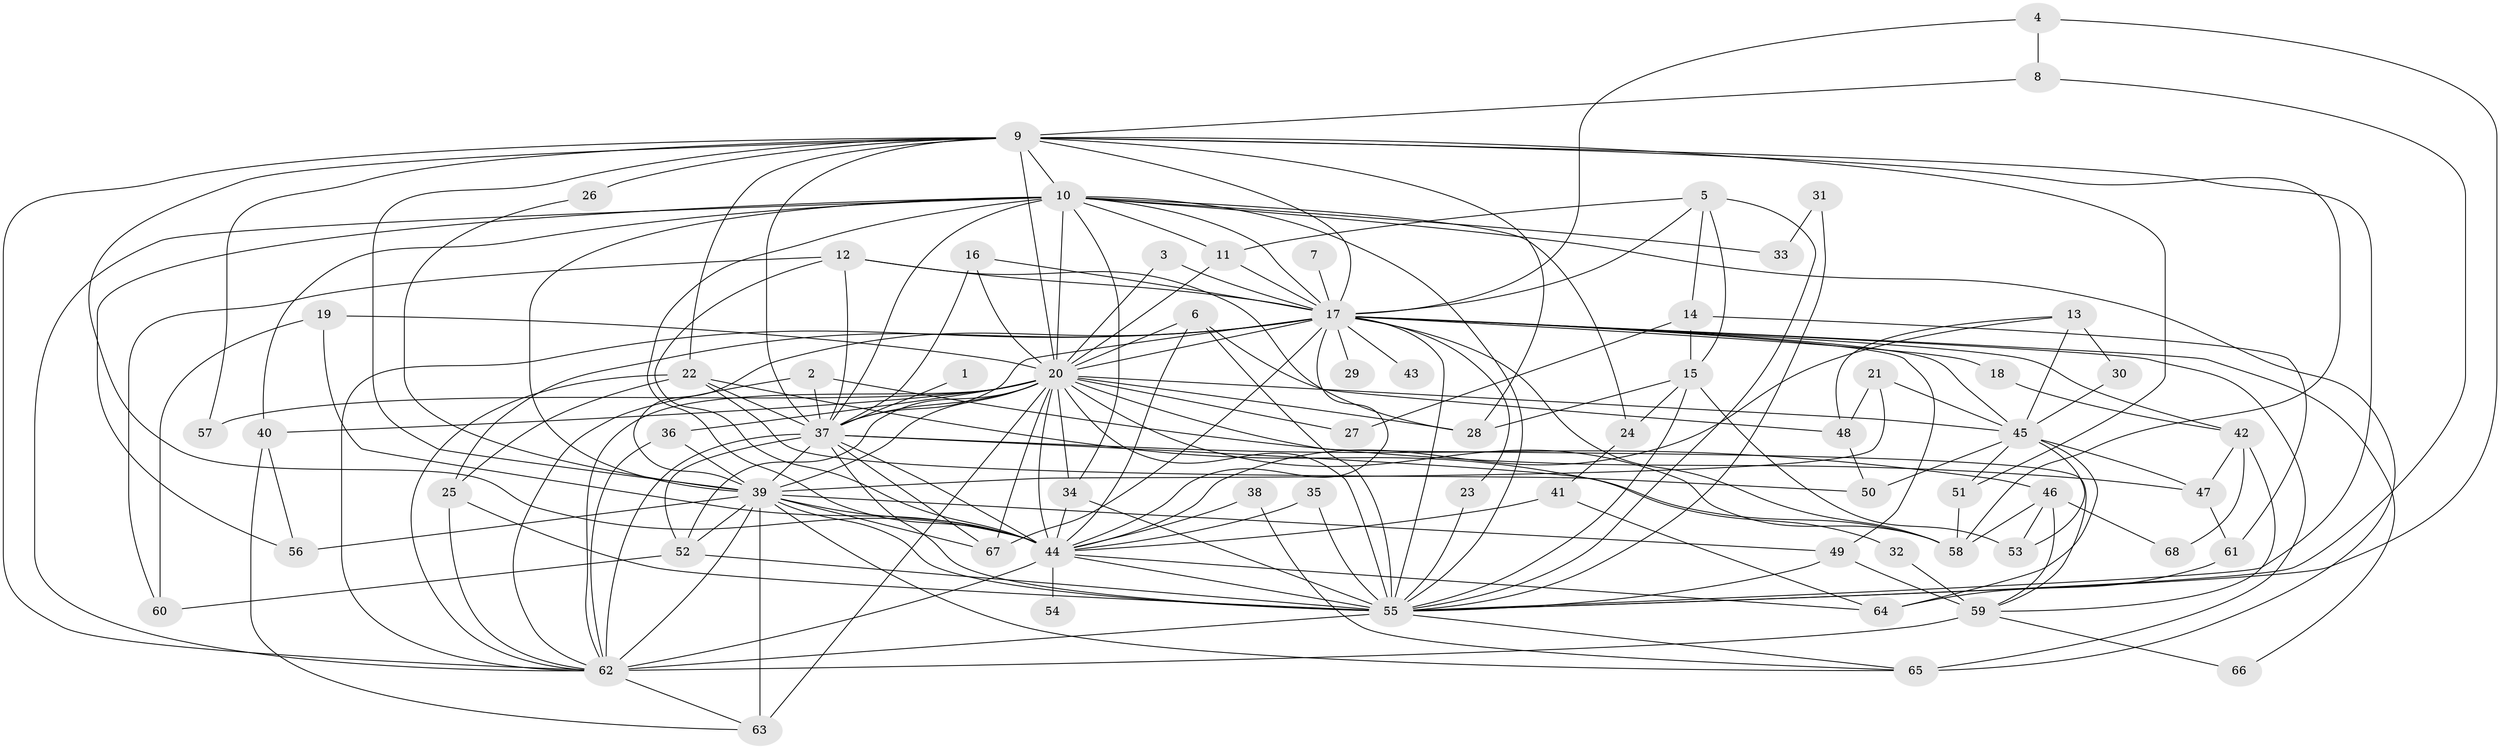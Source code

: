 // original degree distribution, {20: 0.007352941176470588, 18: 0.022058823529411766, 39: 0.007352941176470588, 27: 0.007352941176470588, 23: 0.014705882352941176, 26: 0.007352941176470588, 22: 0.007352941176470588, 8: 0.007352941176470588, 4: 0.08823529411764706, 13: 0.007352941176470588, 2: 0.5220588235294118, 3: 0.22794117647058823, 6: 0.029411764705882353, 5: 0.03676470588235294, 7: 0.007352941176470588}
// Generated by graph-tools (version 1.1) at 2025/01/03/09/25 03:01:14]
// undirected, 68 vertices, 184 edges
graph export_dot {
graph [start="1"]
  node [color=gray90,style=filled];
  1;
  2;
  3;
  4;
  5;
  6;
  7;
  8;
  9;
  10;
  11;
  12;
  13;
  14;
  15;
  16;
  17;
  18;
  19;
  20;
  21;
  22;
  23;
  24;
  25;
  26;
  27;
  28;
  29;
  30;
  31;
  32;
  33;
  34;
  35;
  36;
  37;
  38;
  39;
  40;
  41;
  42;
  43;
  44;
  45;
  46;
  47;
  48;
  49;
  50;
  51;
  52;
  53;
  54;
  55;
  56;
  57;
  58;
  59;
  60;
  61;
  62;
  63;
  64;
  65;
  66;
  67;
  68;
  1 -- 37 [weight=1.0];
  2 -- 37 [weight=1.0];
  2 -- 47 [weight=1.0];
  2 -- 62 [weight=1.0];
  3 -- 17 [weight=2.0];
  3 -- 20 [weight=1.0];
  4 -- 8 [weight=1.0];
  4 -- 17 [weight=1.0];
  4 -- 55 [weight=1.0];
  5 -- 11 [weight=1.0];
  5 -- 14 [weight=1.0];
  5 -- 15 [weight=1.0];
  5 -- 17 [weight=1.0];
  5 -- 55 [weight=1.0];
  6 -- 20 [weight=1.0];
  6 -- 44 [weight=1.0];
  6 -- 48 [weight=1.0];
  6 -- 55 [weight=1.0];
  7 -- 17 [weight=1.0];
  8 -- 9 [weight=1.0];
  8 -- 55 [weight=1.0];
  9 -- 10 [weight=1.0];
  9 -- 17 [weight=2.0];
  9 -- 20 [weight=2.0];
  9 -- 22 [weight=1.0];
  9 -- 26 [weight=2.0];
  9 -- 28 [weight=1.0];
  9 -- 37 [weight=1.0];
  9 -- 39 [weight=1.0];
  9 -- 44 [weight=1.0];
  9 -- 51 [weight=1.0];
  9 -- 55 [weight=1.0];
  9 -- 57 [weight=1.0];
  9 -- 58 [weight=1.0];
  9 -- 62 [weight=1.0];
  10 -- 11 [weight=1.0];
  10 -- 17 [weight=1.0];
  10 -- 20 [weight=3.0];
  10 -- 24 [weight=1.0];
  10 -- 33 [weight=1.0];
  10 -- 34 [weight=1.0];
  10 -- 37 [weight=1.0];
  10 -- 39 [weight=1.0];
  10 -- 40 [weight=1.0];
  10 -- 44 [weight=1.0];
  10 -- 55 [weight=1.0];
  10 -- 56 [weight=1.0];
  10 -- 62 [weight=1.0];
  10 -- 65 [weight=1.0];
  11 -- 17 [weight=1.0];
  11 -- 20 [weight=1.0];
  12 -- 17 [weight=1.0];
  12 -- 28 [weight=1.0];
  12 -- 37 [weight=1.0];
  12 -- 44 [weight=1.0];
  12 -- 60 [weight=1.0];
  13 -- 30 [weight=1.0];
  13 -- 44 [weight=1.0];
  13 -- 45 [weight=2.0];
  13 -- 48 [weight=1.0];
  14 -- 15 [weight=1.0];
  14 -- 27 [weight=1.0];
  14 -- 61 [weight=1.0];
  15 -- 24 [weight=1.0];
  15 -- 28 [weight=1.0];
  15 -- 53 [weight=1.0];
  15 -- 55 [weight=2.0];
  16 -- 17 [weight=1.0];
  16 -- 20 [weight=1.0];
  16 -- 37 [weight=1.0];
  17 -- 18 [weight=1.0];
  17 -- 20 [weight=3.0];
  17 -- 23 [weight=1.0];
  17 -- 25 [weight=1.0];
  17 -- 29 [weight=1.0];
  17 -- 37 [weight=3.0];
  17 -- 39 [weight=1.0];
  17 -- 42 [weight=2.0];
  17 -- 43 [weight=1.0];
  17 -- 44 [weight=1.0];
  17 -- 45 [weight=2.0];
  17 -- 49 [weight=1.0];
  17 -- 55 [weight=1.0];
  17 -- 58 [weight=1.0];
  17 -- 62 [weight=1.0];
  17 -- 65 [weight=2.0];
  17 -- 66 [weight=1.0];
  17 -- 67 [weight=1.0];
  18 -- 42 [weight=1.0];
  19 -- 20 [weight=1.0];
  19 -- 44 [weight=1.0];
  19 -- 60 [weight=1.0];
  20 -- 27 [weight=2.0];
  20 -- 28 [weight=1.0];
  20 -- 34 [weight=1.0];
  20 -- 36 [weight=1.0];
  20 -- 37 [weight=2.0];
  20 -- 39 [weight=3.0];
  20 -- 40 [weight=1.0];
  20 -- 44 [weight=3.0];
  20 -- 45 [weight=1.0];
  20 -- 52 [weight=1.0];
  20 -- 55 [weight=3.0];
  20 -- 57 [weight=2.0];
  20 -- 58 [weight=1.0];
  20 -- 59 [weight=1.0];
  20 -- 62 [weight=3.0];
  20 -- 63 [weight=2.0];
  20 -- 67 [weight=2.0];
  21 -- 39 [weight=1.0];
  21 -- 45 [weight=1.0];
  21 -- 48 [weight=1.0];
  22 -- 25 [weight=1.0];
  22 -- 32 [weight=1.0];
  22 -- 37 [weight=1.0];
  22 -- 50 [weight=1.0];
  22 -- 62 [weight=1.0];
  23 -- 55 [weight=1.0];
  24 -- 41 [weight=1.0];
  25 -- 55 [weight=1.0];
  25 -- 62 [weight=1.0];
  26 -- 39 [weight=1.0];
  30 -- 45 [weight=1.0];
  31 -- 33 [weight=1.0];
  31 -- 55 [weight=1.0];
  32 -- 59 [weight=1.0];
  34 -- 44 [weight=1.0];
  34 -- 55 [weight=1.0];
  35 -- 44 [weight=1.0];
  35 -- 55 [weight=1.0];
  36 -- 39 [weight=1.0];
  36 -- 62 [weight=1.0];
  37 -- 39 [weight=1.0];
  37 -- 44 [weight=1.0];
  37 -- 46 [weight=1.0];
  37 -- 52 [weight=1.0];
  37 -- 55 [weight=1.0];
  37 -- 58 [weight=1.0];
  37 -- 62 [weight=2.0];
  37 -- 67 [weight=1.0];
  38 -- 44 [weight=1.0];
  38 -- 65 [weight=1.0];
  39 -- 44 [weight=2.0];
  39 -- 49 [weight=1.0];
  39 -- 52 [weight=1.0];
  39 -- 55 [weight=1.0];
  39 -- 56 [weight=1.0];
  39 -- 62 [weight=1.0];
  39 -- 63 [weight=1.0];
  39 -- 65 [weight=1.0];
  39 -- 67 [weight=1.0];
  40 -- 56 [weight=1.0];
  40 -- 63 [weight=1.0];
  41 -- 44 [weight=2.0];
  41 -- 64 [weight=1.0];
  42 -- 47 [weight=1.0];
  42 -- 59 [weight=1.0];
  42 -- 68 [weight=1.0];
  44 -- 54 [weight=1.0];
  44 -- 55 [weight=1.0];
  44 -- 62 [weight=1.0];
  44 -- 64 [weight=1.0];
  45 -- 47 [weight=1.0];
  45 -- 50 [weight=1.0];
  45 -- 51 [weight=1.0];
  45 -- 53 [weight=1.0];
  45 -- 64 [weight=1.0];
  46 -- 53 [weight=1.0];
  46 -- 58 [weight=1.0];
  46 -- 59 [weight=1.0];
  46 -- 68 [weight=2.0];
  47 -- 61 [weight=1.0];
  48 -- 50 [weight=1.0];
  49 -- 55 [weight=1.0];
  49 -- 59 [weight=1.0];
  51 -- 58 [weight=1.0];
  52 -- 55 [weight=1.0];
  52 -- 60 [weight=1.0];
  55 -- 62 [weight=2.0];
  55 -- 65 [weight=1.0];
  59 -- 62 [weight=2.0];
  59 -- 66 [weight=1.0];
  61 -- 64 [weight=1.0];
  62 -- 63 [weight=1.0];
}

